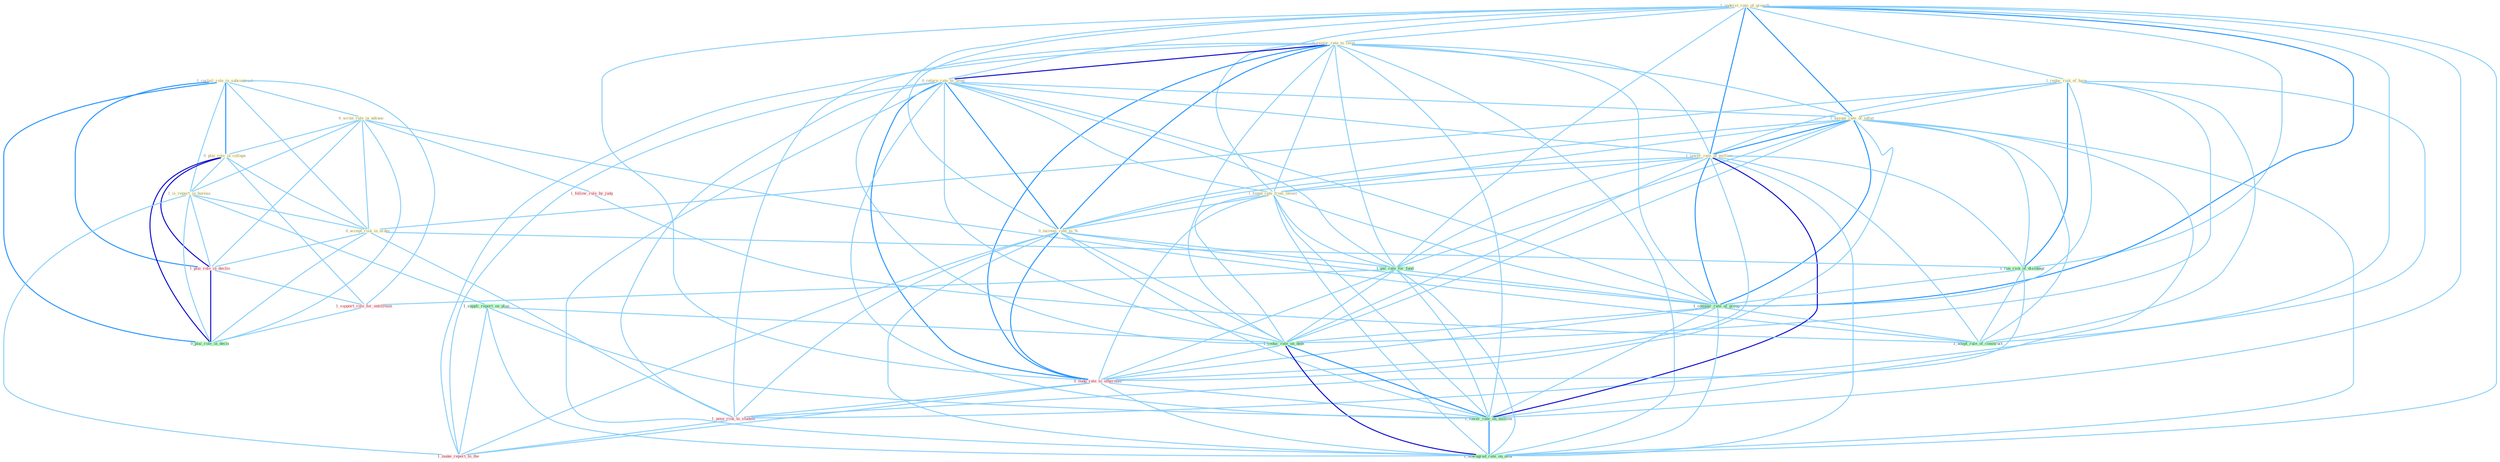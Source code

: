 Graph G{ 
    node
    [shape=polygon,style=filled,width=.5,height=.06,color="#BDFCC9",fixedsize=true,fontsize=4,
    fontcolor="#2f4f4f"];
    {node
    [color="#ffffe0", fontcolor="#8b7d6b"] "1_curtail_role_in_subcontract " "1_underst_rate_of_growth " "0_write_rule_in_advanc " "0_restor_rate_to_level " "1_reduc_risk_of_have " "0_plai_role_in_collaps " "0_return_rate_to_level " "1_assum_rate_of_inflat " "1_lower_rate_of_million " "1_is_report_in_bureau " "1_found_rate_from_invest " "0_increas_rate_to_% " "0_accept_risk_in_order "}
{node [color="#fff0f5", fontcolor="#b22222"] "1_plai_role_in_declin " "1_follow_rule_by_judg " "0_nudg_rate_to_othernum " "1_support_role_for_entitynam " "1_pose_risk_to_student " "1_make_report_to_the "}
edge [color="#B0E2FF"];

	"1_curtail_role_in_subcontract " -- "0_write_rule_in_advanc " [w="1", color="#87cefa" ];
	"1_curtail_role_in_subcontract " -- "0_plai_role_in_collaps " [w="2", color="#1e90ff" , len=0.8];
	"1_curtail_role_in_subcontract " -- "1_is_report_in_bureau " [w="1", color="#87cefa" ];
	"1_curtail_role_in_subcontract " -- "0_accept_risk_in_order " [w="1", color="#87cefa" ];
	"1_curtail_role_in_subcontract " -- "1_plai_role_in_declin " [w="2", color="#1e90ff" , len=0.8];
	"1_curtail_role_in_subcontract " -- "1_support_role_for_entitynam " [w="1", color="#87cefa" ];
	"1_curtail_role_in_subcontract " -- "0_plai_role_in_decis " [w="2", color="#1e90ff" , len=0.8];
	"1_underst_rate_of_growth " -- "0_restor_rate_to_level " [w="1", color="#87cefa" ];
	"1_underst_rate_of_growth " -- "1_reduc_risk_of_have " [w="1", color="#87cefa" ];
	"1_underst_rate_of_growth " -- "0_return_rate_to_level " [w="1", color="#87cefa" ];
	"1_underst_rate_of_growth " -- "1_assum_rate_of_inflat " [w="2", color="#1e90ff" , len=0.8];
	"1_underst_rate_of_growth " -- "1_lower_rate_of_million " [w="2", color="#1e90ff" , len=0.8];
	"1_underst_rate_of_growth " -- "1_found_rate_from_invest " [w="1", color="#87cefa" ];
	"1_underst_rate_of_growth " -- "0_increas_rate_to_% " [w="1", color="#87cefa" ];
	"1_underst_rate_of_growth " -- "1_run_risk_of_disintegr " [w="1", color="#87cefa" ];
	"1_underst_rate_of_growth " -- "1_pai_rate_for_fund " [w="1", color="#87cefa" ];
	"1_underst_rate_of_growth " -- "1_compar_rate_of_group " [w="2", color="#1e90ff" , len=0.8];
	"1_underst_rate_of_growth " -- "1_reduc_rate_on_debt " [w="1", color="#87cefa" ];
	"1_underst_rate_of_growth " -- "0_nudg_rate_to_othernum " [w="1", color="#87cefa" ];
	"1_underst_rate_of_growth " -- "1_adopt_rule_of_construct " [w="1", color="#87cefa" ];
	"1_underst_rate_of_growth " -- "1_lower_rate_on_million " [w="1", color="#87cefa" ];
	"1_underst_rate_of_growth " -- "1_downgrad_rate_on_debt " [w="1", color="#87cefa" ];
	"0_write_rule_in_advanc " -- "0_plai_role_in_collaps " [w="1", color="#87cefa" ];
	"0_write_rule_in_advanc " -- "1_is_report_in_bureau " [w="1", color="#87cefa" ];
	"0_write_rule_in_advanc " -- "0_accept_risk_in_order " [w="1", color="#87cefa" ];
	"0_write_rule_in_advanc " -- "1_plai_role_in_declin " [w="1", color="#87cefa" ];
	"0_write_rule_in_advanc " -- "1_follow_rule_by_judg " [w="1", color="#87cefa" ];
	"0_write_rule_in_advanc " -- "0_plai_role_in_decis " [w="1", color="#87cefa" ];
	"0_write_rule_in_advanc " -- "1_adopt_rule_of_construct " [w="1", color="#87cefa" ];
	"0_restor_rate_to_level " -- "0_return_rate_to_level " [w="3", color="#0000cd" , len=0.6];
	"0_restor_rate_to_level " -- "1_assum_rate_of_inflat " [w="1", color="#87cefa" ];
	"0_restor_rate_to_level " -- "1_lower_rate_of_million " [w="1", color="#87cefa" ];
	"0_restor_rate_to_level " -- "1_found_rate_from_invest " [w="1", color="#87cefa" ];
	"0_restor_rate_to_level " -- "0_increas_rate_to_% " [w="2", color="#1e90ff" , len=0.8];
	"0_restor_rate_to_level " -- "1_pai_rate_for_fund " [w="1", color="#87cefa" ];
	"0_restor_rate_to_level " -- "1_compar_rate_of_group " [w="1", color="#87cefa" ];
	"0_restor_rate_to_level " -- "1_reduc_rate_on_debt " [w="1", color="#87cefa" ];
	"0_restor_rate_to_level " -- "0_nudg_rate_to_othernum " [w="2", color="#1e90ff" , len=0.8];
	"0_restor_rate_to_level " -- "1_pose_risk_to_student " [w="1", color="#87cefa" ];
	"0_restor_rate_to_level " -- "1_lower_rate_on_million " [w="1", color="#87cefa" ];
	"0_restor_rate_to_level " -- "1_downgrad_rate_on_debt " [w="1", color="#87cefa" ];
	"0_restor_rate_to_level " -- "1_make_report_to_the " [w="1", color="#87cefa" ];
	"1_reduc_risk_of_have " -- "1_assum_rate_of_inflat " [w="1", color="#87cefa" ];
	"1_reduc_risk_of_have " -- "1_lower_rate_of_million " [w="1", color="#87cefa" ];
	"1_reduc_risk_of_have " -- "0_accept_risk_in_order " [w="1", color="#87cefa" ];
	"1_reduc_risk_of_have " -- "1_run_risk_of_disintegr " [w="2", color="#1e90ff" , len=0.8];
	"1_reduc_risk_of_have " -- "1_compar_rate_of_group " [w="1", color="#87cefa" ];
	"1_reduc_risk_of_have " -- "1_reduc_rate_on_debt " [w="1", color="#87cefa" ];
	"1_reduc_risk_of_have " -- "1_pose_risk_to_student " [w="1", color="#87cefa" ];
	"1_reduc_risk_of_have " -- "1_adopt_rule_of_construct " [w="1", color="#87cefa" ];
	"0_plai_role_in_collaps " -- "1_is_report_in_bureau " [w="1", color="#87cefa" ];
	"0_plai_role_in_collaps " -- "0_accept_risk_in_order " [w="1", color="#87cefa" ];
	"0_plai_role_in_collaps " -- "1_plai_role_in_declin " [w="3", color="#0000cd" , len=0.6];
	"0_plai_role_in_collaps " -- "1_support_role_for_entitynam " [w="1", color="#87cefa" ];
	"0_plai_role_in_collaps " -- "0_plai_role_in_decis " [w="3", color="#0000cd" , len=0.6];
	"0_return_rate_to_level " -- "1_assum_rate_of_inflat " [w="1", color="#87cefa" ];
	"0_return_rate_to_level " -- "1_lower_rate_of_million " [w="1", color="#87cefa" ];
	"0_return_rate_to_level " -- "1_found_rate_from_invest " [w="1", color="#87cefa" ];
	"0_return_rate_to_level " -- "0_increas_rate_to_% " [w="2", color="#1e90ff" , len=0.8];
	"0_return_rate_to_level " -- "1_pai_rate_for_fund " [w="1", color="#87cefa" ];
	"0_return_rate_to_level " -- "1_compar_rate_of_group " [w="1", color="#87cefa" ];
	"0_return_rate_to_level " -- "1_reduc_rate_on_debt " [w="1", color="#87cefa" ];
	"0_return_rate_to_level " -- "0_nudg_rate_to_othernum " [w="2", color="#1e90ff" , len=0.8];
	"0_return_rate_to_level " -- "1_pose_risk_to_student " [w="1", color="#87cefa" ];
	"0_return_rate_to_level " -- "1_lower_rate_on_million " [w="1", color="#87cefa" ];
	"0_return_rate_to_level " -- "1_downgrad_rate_on_debt " [w="1", color="#87cefa" ];
	"0_return_rate_to_level " -- "1_make_report_to_the " [w="1", color="#87cefa" ];
	"1_assum_rate_of_inflat " -- "1_lower_rate_of_million " [w="2", color="#1e90ff" , len=0.8];
	"1_assum_rate_of_inflat " -- "1_found_rate_from_invest " [w="1", color="#87cefa" ];
	"1_assum_rate_of_inflat " -- "0_increas_rate_to_% " [w="1", color="#87cefa" ];
	"1_assum_rate_of_inflat " -- "1_run_risk_of_disintegr " [w="1", color="#87cefa" ];
	"1_assum_rate_of_inflat " -- "1_pai_rate_for_fund " [w="1", color="#87cefa" ];
	"1_assum_rate_of_inflat " -- "1_compar_rate_of_group " [w="2", color="#1e90ff" , len=0.8];
	"1_assum_rate_of_inflat " -- "1_reduc_rate_on_debt " [w="1", color="#87cefa" ];
	"1_assum_rate_of_inflat " -- "0_nudg_rate_to_othernum " [w="1", color="#87cefa" ];
	"1_assum_rate_of_inflat " -- "1_adopt_rule_of_construct " [w="1", color="#87cefa" ];
	"1_assum_rate_of_inflat " -- "1_lower_rate_on_million " [w="1", color="#87cefa" ];
	"1_assum_rate_of_inflat " -- "1_downgrad_rate_on_debt " [w="1", color="#87cefa" ];
	"1_lower_rate_of_million " -- "1_found_rate_from_invest " [w="1", color="#87cefa" ];
	"1_lower_rate_of_million " -- "0_increas_rate_to_% " [w="1", color="#87cefa" ];
	"1_lower_rate_of_million " -- "1_run_risk_of_disintegr " [w="1", color="#87cefa" ];
	"1_lower_rate_of_million " -- "1_pai_rate_for_fund " [w="1", color="#87cefa" ];
	"1_lower_rate_of_million " -- "1_compar_rate_of_group " [w="2", color="#1e90ff" , len=0.8];
	"1_lower_rate_of_million " -- "1_reduc_rate_on_debt " [w="1", color="#87cefa" ];
	"1_lower_rate_of_million " -- "0_nudg_rate_to_othernum " [w="1", color="#87cefa" ];
	"1_lower_rate_of_million " -- "1_adopt_rule_of_construct " [w="1", color="#87cefa" ];
	"1_lower_rate_of_million " -- "1_lower_rate_on_million " [w="3", color="#0000cd" , len=0.6];
	"1_lower_rate_of_million " -- "1_downgrad_rate_on_debt " [w="1", color="#87cefa" ];
	"1_is_report_in_bureau " -- "0_accept_risk_in_order " [w="1", color="#87cefa" ];
	"1_is_report_in_bureau " -- "1_plai_role_in_declin " [w="1", color="#87cefa" ];
	"1_is_report_in_bureau " -- "1_suppli_report_on_plan " [w="1", color="#87cefa" ];
	"1_is_report_in_bureau " -- "0_plai_role_in_decis " [w="1", color="#87cefa" ];
	"1_is_report_in_bureau " -- "1_make_report_to_the " [w="1", color="#87cefa" ];
	"1_found_rate_from_invest " -- "0_increas_rate_to_% " [w="1", color="#87cefa" ];
	"1_found_rate_from_invest " -- "1_pai_rate_for_fund " [w="1", color="#87cefa" ];
	"1_found_rate_from_invest " -- "1_compar_rate_of_group " [w="1", color="#87cefa" ];
	"1_found_rate_from_invest " -- "1_reduc_rate_on_debt " [w="1", color="#87cefa" ];
	"1_found_rate_from_invest " -- "0_nudg_rate_to_othernum " [w="1", color="#87cefa" ];
	"1_found_rate_from_invest " -- "1_lower_rate_on_million " [w="1", color="#87cefa" ];
	"1_found_rate_from_invest " -- "1_downgrad_rate_on_debt " [w="1", color="#87cefa" ];
	"0_increas_rate_to_% " -- "1_pai_rate_for_fund " [w="1", color="#87cefa" ];
	"0_increas_rate_to_% " -- "1_compar_rate_of_group " [w="1", color="#87cefa" ];
	"0_increas_rate_to_% " -- "1_reduc_rate_on_debt " [w="1", color="#87cefa" ];
	"0_increas_rate_to_% " -- "0_nudg_rate_to_othernum " [w="2", color="#1e90ff" , len=0.8];
	"0_increas_rate_to_% " -- "1_pose_risk_to_student " [w="1", color="#87cefa" ];
	"0_increas_rate_to_% " -- "1_lower_rate_on_million " [w="1", color="#87cefa" ];
	"0_increas_rate_to_% " -- "1_downgrad_rate_on_debt " [w="1", color="#87cefa" ];
	"0_increas_rate_to_% " -- "1_make_report_to_the " [w="1", color="#87cefa" ];
	"0_accept_risk_in_order " -- "1_run_risk_of_disintegr " [w="1", color="#87cefa" ];
	"0_accept_risk_in_order " -- "1_plai_role_in_declin " [w="1", color="#87cefa" ];
	"0_accept_risk_in_order " -- "1_pose_risk_to_student " [w="1", color="#87cefa" ];
	"0_accept_risk_in_order " -- "0_plai_role_in_decis " [w="1", color="#87cefa" ];
	"1_run_risk_of_disintegr " -- "1_compar_rate_of_group " [w="1", color="#87cefa" ];
	"1_run_risk_of_disintegr " -- "1_pose_risk_to_student " [w="1", color="#87cefa" ];
	"1_run_risk_of_disintegr " -- "1_adopt_rule_of_construct " [w="1", color="#87cefa" ];
	"1_plai_role_in_declin " -- "1_support_role_for_entitynam " [w="1", color="#87cefa" ];
	"1_plai_role_in_declin " -- "0_plai_role_in_decis " [w="3", color="#0000cd" , len=0.6];
	"1_suppli_report_on_plan " -- "1_reduc_rate_on_debt " [w="1", color="#87cefa" ];
	"1_suppli_report_on_plan " -- "1_lower_rate_on_million " [w="1", color="#87cefa" ];
	"1_suppli_report_on_plan " -- "1_downgrad_rate_on_debt " [w="1", color="#87cefa" ];
	"1_suppli_report_on_plan " -- "1_make_report_to_the " [w="1", color="#87cefa" ];
	"1_pai_rate_for_fund " -- "1_compar_rate_of_group " [w="1", color="#87cefa" ];
	"1_pai_rate_for_fund " -- "1_reduc_rate_on_debt " [w="1", color="#87cefa" ];
	"1_pai_rate_for_fund " -- "0_nudg_rate_to_othernum " [w="1", color="#87cefa" ];
	"1_pai_rate_for_fund " -- "1_support_role_for_entitynam " [w="1", color="#87cefa" ];
	"1_pai_rate_for_fund " -- "1_lower_rate_on_million " [w="1", color="#87cefa" ];
	"1_pai_rate_for_fund " -- "1_downgrad_rate_on_debt " [w="1", color="#87cefa" ];
	"1_follow_rule_by_judg " -- "1_adopt_rule_of_construct " [w="1", color="#87cefa" ];
	"1_compar_rate_of_group " -- "1_reduc_rate_on_debt " [w="1", color="#87cefa" ];
	"1_compar_rate_of_group " -- "0_nudg_rate_to_othernum " [w="1", color="#87cefa" ];
	"1_compar_rate_of_group " -- "1_adopt_rule_of_construct " [w="1", color="#87cefa" ];
	"1_compar_rate_of_group " -- "1_lower_rate_on_million " [w="1", color="#87cefa" ];
	"1_compar_rate_of_group " -- "1_downgrad_rate_on_debt " [w="1", color="#87cefa" ];
	"1_reduc_rate_on_debt " -- "0_nudg_rate_to_othernum " [w="1", color="#87cefa" ];
	"1_reduc_rate_on_debt " -- "1_lower_rate_on_million " [w="2", color="#1e90ff" , len=0.8];
	"1_reduc_rate_on_debt " -- "1_downgrad_rate_on_debt " [w="3", color="#0000cd" , len=0.6];
	"0_nudg_rate_to_othernum " -- "1_pose_risk_to_student " [w="1", color="#87cefa" ];
	"0_nudg_rate_to_othernum " -- "1_lower_rate_on_million " [w="1", color="#87cefa" ];
	"0_nudg_rate_to_othernum " -- "1_downgrad_rate_on_debt " [w="1", color="#87cefa" ];
	"0_nudg_rate_to_othernum " -- "1_make_report_to_the " [w="1", color="#87cefa" ];
	"1_support_role_for_entitynam " -- "0_plai_role_in_decis " [w="1", color="#87cefa" ];
	"1_pose_risk_to_student " -- "1_make_report_to_the " [w="1", color="#87cefa" ];
	"1_lower_rate_on_million " -- "1_downgrad_rate_on_debt " [w="2", color="#1e90ff" , len=0.8];
}